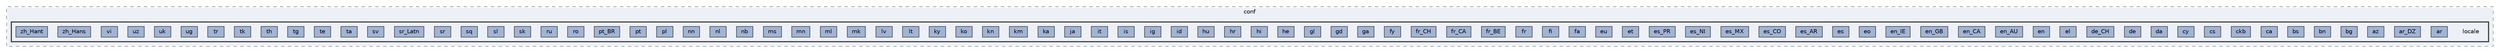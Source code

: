 digraph "env/lib/python3.12/site-packages/django/conf/locale"
{
 // LATEX_PDF_SIZE
  bgcolor="transparent";
  edge [fontname=Helvetica,fontsize=10,labelfontname=Helvetica,labelfontsize=10];
  node [fontname=Helvetica,fontsize=10,shape=box,height=0.2,width=0.4];
  compound=true
  subgraph clusterdir_dbb650b3b9676be0d42bf09413c91c09 {
    graph [ bgcolor="#edf0f7", pencolor="grey50", label="conf", fontname=Helvetica,fontsize=10 style="filled,dashed", URL="dir_dbb650b3b9676be0d42bf09413c91c09.html",tooltip=""]
  subgraph clusterdir_9b73d9ff6585ba3bc67bd454bc861847 {
    graph [ bgcolor="#edf0f7", pencolor="grey25", label="", fontname=Helvetica,fontsize=10 style="filled,bold", URL="dir_9b73d9ff6585ba3bc67bd454bc861847.html",tooltip=""]
    dir_9b73d9ff6585ba3bc67bd454bc861847 [shape=plaintext, label="locale"];
  dir_6931c3848936e0bed4caf04792b010b4 [label="ar", fillcolor="#a2b4d6", color="grey25", style="filled", URL="dir_6931c3848936e0bed4caf04792b010b4.html",tooltip=""];
  dir_5355c3642e75aa906bb308ed4ba598d2 [label="ar_DZ", fillcolor="#a2b4d6", color="grey25", style="filled", URL="dir_5355c3642e75aa906bb308ed4ba598d2.html",tooltip=""];
  dir_aa637260ca2d3a897fb5fc89ed900eb7 [label="az", fillcolor="#a2b4d6", color="grey25", style="filled", URL="dir_aa637260ca2d3a897fb5fc89ed900eb7.html",tooltip=""];
  dir_43fbe13ccf44d49b452be89d98fc8fda [label="bg", fillcolor="#a2b4d6", color="grey25", style="filled", URL="dir_43fbe13ccf44d49b452be89d98fc8fda.html",tooltip=""];
  dir_8a6ca8a9fa2edb9c98a124601a5b03b1 [label="bn", fillcolor="#a2b4d6", color="grey25", style="filled", URL="dir_8a6ca8a9fa2edb9c98a124601a5b03b1.html",tooltip=""];
  dir_df1b651c98d9ad31b31369468b3a569d [label="bs", fillcolor="#a2b4d6", color="grey25", style="filled", URL="dir_df1b651c98d9ad31b31369468b3a569d.html",tooltip=""];
  dir_bc56f9076b871930fc18e8c294ca39e7 [label="ca", fillcolor="#a2b4d6", color="grey25", style="filled", URL="dir_bc56f9076b871930fc18e8c294ca39e7.html",tooltip=""];
  dir_5736350b25dc2759c77a54ba86658060 [label="ckb", fillcolor="#a2b4d6", color="grey25", style="filled", URL="dir_5736350b25dc2759c77a54ba86658060.html",tooltip=""];
  dir_41988ced606fa1db59eeebc92088ce7f [label="cs", fillcolor="#a2b4d6", color="grey25", style="filled", URL="dir_41988ced606fa1db59eeebc92088ce7f.html",tooltip=""];
  dir_f515efe23759f5baffe4aadaef2d7b75 [label="cy", fillcolor="#a2b4d6", color="grey25", style="filled", URL="dir_f515efe23759f5baffe4aadaef2d7b75.html",tooltip=""];
  dir_436c428855d38cbcec5e83f87d250267 [label="da", fillcolor="#a2b4d6", color="grey25", style="filled", URL="dir_436c428855d38cbcec5e83f87d250267.html",tooltip=""];
  dir_49b4e9f22b3780229c4c0ea892a5a18e [label="de", fillcolor="#a2b4d6", color="grey25", style="filled", URL="dir_49b4e9f22b3780229c4c0ea892a5a18e.html",tooltip=""];
  dir_38a4ccfa420013c6ba7c8e7a98a47b5c [label="de_CH", fillcolor="#a2b4d6", color="grey25", style="filled", URL="dir_38a4ccfa420013c6ba7c8e7a98a47b5c.html",tooltip=""];
  dir_2acb62b570a0f14fc28ab77d242dfb0d [label="el", fillcolor="#a2b4d6", color="grey25", style="filled", URL="dir_2acb62b570a0f14fc28ab77d242dfb0d.html",tooltip=""];
  dir_fdaf6393d9f03670599e91665884e0c9 [label="en", fillcolor="#a2b4d6", color="grey25", style="filled", URL="dir_fdaf6393d9f03670599e91665884e0c9.html",tooltip=""];
  dir_ad63658bd78a3ee4772a4437a10a971f [label="en_AU", fillcolor="#a2b4d6", color="grey25", style="filled", URL="dir_ad63658bd78a3ee4772a4437a10a971f.html",tooltip=""];
  dir_c4f25b96926ba75e500645d25c88cfa4 [label="en_CA", fillcolor="#a2b4d6", color="grey25", style="filled", URL="dir_c4f25b96926ba75e500645d25c88cfa4.html",tooltip=""];
  dir_94cb4df06d9997305476b4bf331369fd [label="en_GB", fillcolor="#a2b4d6", color="grey25", style="filled", URL="dir_94cb4df06d9997305476b4bf331369fd.html",tooltip=""];
  dir_868a519676e176891c015821eea0f75f [label="en_IE", fillcolor="#a2b4d6", color="grey25", style="filled", URL="dir_868a519676e176891c015821eea0f75f.html",tooltip=""];
  dir_25279658f6719d609601282e879db46c [label="eo", fillcolor="#a2b4d6", color="grey25", style="filled", URL="dir_25279658f6719d609601282e879db46c.html",tooltip=""];
  dir_f64f8dde3ab953a0977d332755f04d11 [label="es", fillcolor="#a2b4d6", color="grey25", style="filled", URL="dir_f64f8dde3ab953a0977d332755f04d11.html",tooltip=""];
  dir_751a40c0ed23d8b66fe2e531501da385 [label="es_AR", fillcolor="#a2b4d6", color="grey25", style="filled", URL="dir_751a40c0ed23d8b66fe2e531501da385.html",tooltip=""];
  dir_c3ec9e35f0be5cac6fa3aac4610356ba [label="es_CO", fillcolor="#a2b4d6", color="grey25", style="filled", URL="dir_c3ec9e35f0be5cac6fa3aac4610356ba.html",tooltip=""];
  dir_4de029d526491fae03d96ac13c9d5029 [label="es_MX", fillcolor="#a2b4d6", color="grey25", style="filled", URL="dir_4de029d526491fae03d96ac13c9d5029.html",tooltip=""];
  dir_429a2c813355f6538c27438d96608c9b [label="es_NI", fillcolor="#a2b4d6", color="grey25", style="filled", URL="dir_429a2c813355f6538c27438d96608c9b.html",tooltip=""];
  dir_4f3e8bd1bbec93f9ca7ed707abe35301 [label="es_PR", fillcolor="#a2b4d6", color="grey25", style="filled", URL="dir_4f3e8bd1bbec93f9ca7ed707abe35301.html",tooltip=""];
  dir_fb7792cd7c04e376e9f0c04fd53cc2a0 [label="et", fillcolor="#a2b4d6", color="grey25", style="filled", URL="dir_fb7792cd7c04e376e9f0c04fd53cc2a0.html",tooltip=""];
  dir_93d74075dd1c88c38b4f1e4594dc876e [label="eu", fillcolor="#a2b4d6", color="grey25", style="filled", URL="dir_93d74075dd1c88c38b4f1e4594dc876e.html",tooltip=""];
  dir_447d9328d2a308e4fef63bcfde649ff7 [label="fa", fillcolor="#a2b4d6", color="grey25", style="filled", URL="dir_447d9328d2a308e4fef63bcfde649ff7.html",tooltip=""];
  dir_c29aaa0b2abdd7481eaa90b7e77867aa [label="fi", fillcolor="#a2b4d6", color="grey25", style="filled", URL="dir_c29aaa0b2abdd7481eaa90b7e77867aa.html",tooltip=""];
  dir_599abfc22d34d3e6785501dcca4886a5 [label="fr", fillcolor="#a2b4d6", color="grey25", style="filled", URL="dir_599abfc22d34d3e6785501dcca4886a5.html",tooltip=""];
  dir_6f3e6996eee9f721677eb0cb99a6247c [label="fr_BE", fillcolor="#a2b4d6", color="grey25", style="filled", URL="dir_6f3e6996eee9f721677eb0cb99a6247c.html",tooltip=""];
  dir_1e069cdb3f72cbbda46d813ab1aea18c [label="fr_CA", fillcolor="#a2b4d6", color="grey25", style="filled", URL="dir_1e069cdb3f72cbbda46d813ab1aea18c.html",tooltip=""];
  dir_cbca610ad56367bb6010813861b12c9e [label="fr_CH", fillcolor="#a2b4d6", color="grey25", style="filled", URL="dir_cbca610ad56367bb6010813861b12c9e.html",tooltip=""];
  dir_8038a87577f7e30d1a81963e043854cb [label="fy", fillcolor="#a2b4d6", color="grey25", style="filled", URL="dir_8038a87577f7e30d1a81963e043854cb.html",tooltip=""];
  dir_d37e253ff70ec1b7dd1b8a51f1e04336 [label="ga", fillcolor="#a2b4d6", color="grey25", style="filled", URL="dir_d37e253ff70ec1b7dd1b8a51f1e04336.html",tooltip=""];
  dir_17f765008a0fb5f31a67b1859ceb73c1 [label="gd", fillcolor="#a2b4d6", color="grey25", style="filled", URL="dir_17f765008a0fb5f31a67b1859ceb73c1.html",tooltip=""];
  dir_36cf8100cc262941ca1b9f3df6f97e97 [label="gl", fillcolor="#a2b4d6", color="grey25", style="filled", URL="dir_36cf8100cc262941ca1b9f3df6f97e97.html",tooltip=""];
  dir_78d5d3f30b3a0fdff131678eeda38890 [label="he", fillcolor="#a2b4d6", color="grey25", style="filled", URL="dir_78d5d3f30b3a0fdff131678eeda38890.html",tooltip=""];
  dir_535d863435c106e8d4162c5603338172 [label="hi", fillcolor="#a2b4d6", color="grey25", style="filled", URL="dir_535d863435c106e8d4162c5603338172.html",tooltip=""];
  dir_20d64da69060bfb333a1c8cdababca50 [label="hr", fillcolor="#a2b4d6", color="grey25", style="filled", URL="dir_20d64da69060bfb333a1c8cdababca50.html",tooltip=""];
  dir_39619894a6765216f25640ade23c66c3 [label="hu", fillcolor="#a2b4d6", color="grey25", style="filled", URL="dir_39619894a6765216f25640ade23c66c3.html",tooltip=""];
  dir_f1e9b35872c02555972973a979fe5351 [label="id", fillcolor="#a2b4d6", color="grey25", style="filled", URL="dir_f1e9b35872c02555972973a979fe5351.html",tooltip=""];
  dir_769402bce9c99e1bd3dbfcd823c92e05 [label="ig", fillcolor="#a2b4d6", color="grey25", style="filled", URL="dir_769402bce9c99e1bd3dbfcd823c92e05.html",tooltip=""];
  dir_2933758fd835052c55cf7e980a09d337 [label="is", fillcolor="#a2b4d6", color="grey25", style="filled", URL="dir_2933758fd835052c55cf7e980a09d337.html",tooltip=""];
  dir_cd3a5f5ad691a78025cad2e68b2c271c [label="it", fillcolor="#a2b4d6", color="grey25", style="filled", URL="dir_cd3a5f5ad691a78025cad2e68b2c271c.html",tooltip=""];
  dir_3c510da121bf8e05018728e89d5f8b37 [label="ja", fillcolor="#a2b4d6", color="grey25", style="filled", URL="dir_3c510da121bf8e05018728e89d5f8b37.html",tooltip=""];
  dir_7be2154e636d8da7523f38ab0fff1a8b [label="ka", fillcolor="#a2b4d6", color="grey25", style="filled", URL="dir_7be2154e636d8da7523f38ab0fff1a8b.html",tooltip=""];
  dir_45f2464e7af739290225875693b1b57a [label="km", fillcolor="#a2b4d6", color="grey25", style="filled", URL="dir_45f2464e7af739290225875693b1b57a.html",tooltip=""];
  dir_fb6da881e060d168a2b7cf0def754e2f [label="kn", fillcolor="#a2b4d6", color="grey25", style="filled", URL="dir_fb6da881e060d168a2b7cf0def754e2f.html",tooltip=""];
  dir_58bb54e7e2f0af951972ee890a29aebe [label="ko", fillcolor="#a2b4d6", color="grey25", style="filled", URL="dir_58bb54e7e2f0af951972ee890a29aebe.html",tooltip=""];
  dir_05d13ab927c2c9f008cdd4c84441580b [label="ky", fillcolor="#a2b4d6", color="grey25", style="filled", URL="dir_05d13ab927c2c9f008cdd4c84441580b.html",tooltip=""];
  dir_b4ac18b0a0e459e2deb290e96915a89f [label="lt", fillcolor="#a2b4d6", color="grey25", style="filled", URL="dir_b4ac18b0a0e459e2deb290e96915a89f.html",tooltip=""];
  dir_adf4076eebe7aebcd2e12fd377de2ff2 [label="lv", fillcolor="#a2b4d6", color="grey25", style="filled", URL="dir_adf4076eebe7aebcd2e12fd377de2ff2.html",tooltip=""];
  dir_95ca2f8dc31f0a767025953a96eb7f04 [label="mk", fillcolor="#a2b4d6", color="grey25", style="filled", URL="dir_95ca2f8dc31f0a767025953a96eb7f04.html",tooltip=""];
  dir_f9578bc7bb27c63624799cac3062c761 [label="ml", fillcolor="#a2b4d6", color="grey25", style="filled", URL="dir_f9578bc7bb27c63624799cac3062c761.html",tooltip=""];
  dir_a1f37afd5c635207644f588fc8956ea0 [label="mn", fillcolor="#a2b4d6", color="grey25", style="filled", URL="dir_a1f37afd5c635207644f588fc8956ea0.html",tooltip=""];
  dir_35aa293326344f0a9b0e5be4eabdc076 [label="ms", fillcolor="#a2b4d6", color="grey25", style="filled", URL="dir_35aa293326344f0a9b0e5be4eabdc076.html",tooltip=""];
  dir_506d258534602f7cbd86fc0c83a365c4 [label="nb", fillcolor="#a2b4d6", color="grey25", style="filled", URL="dir_506d258534602f7cbd86fc0c83a365c4.html",tooltip=""];
  dir_8a2410e4db34d8d857481f0b65e86958 [label="nl", fillcolor="#a2b4d6", color="grey25", style="filled", URL="dir_8a2410e4db34d8d857481f0b65e86958.html",tooltip=""];
  dir_73f795db3c879cc0a483222f474eee96 [label="nn", fillcolor="#a2b4d6", color="grey25", style="filled", URL="dir_73f795db3c879cc0a483222f474eee96.html",tooltip=""];
  dir_8334796a64b27ac4cfc0cc073f67a76d [label="pl", fillcolor="#a2b4d6", color="grey25", style="filled", URL="dir_8334796a64b27ac4cfc0cc073f67a76d.html",tooltip=""];
  dir_5c18769dcc98cc04c87731fd5b066404 [label="pt", fillcolor="#a2b4d6", color="grey25", style="filled", URL="dir_5c18769dcc98cc04c87731fd5b066404.html",tooltip=""];
  dir_1d3cd99c946bb2c0b5a45442ee717696 [label="pt_BR", fillcolor="#a2b4d6", color="grey25", style="filled", URL="dir_1d3cd99c946bb2c0b5a45442ee717696.html",tooltip=""];
  dir_552ccdb3b3f42761ff898c4d897934e5 [label="ro", fillcolor="#a2b4d6", color="grey25", style="filled", URL="dir_552ccdb3b3f42761ff898c4d897934e5.html",tooltip=""];
  dir_5cf322acf4bbbec2ad956b1ff7168791 [label="ru", fillcolor="#a2b4d6", color="grey25", style="filled", URL="dir_5cf322acf4bbbec2ad956b1ff7168791.html",tooltip=""];
  dir_d4b9427c252374c1c258d76eda3c61c1 [label="sk", fillcolor="#a2b4d6", color="grey25", style="filled", URL="dir_d4b9427c252374c1c258d76eda3c61c1.html",tooltip=""];
  dir_5571ce5b6160a7f398a80abc81b6a54e [label="sl", fillcolor="#a2b4d6", color="grey25", style="filled", URL="dir_5571ce5b6160a7f398a80abc81b6a54e.html",tooltip=""];
  dir_ea56dc8dd112a0a245c003864543031e [label="sq", fillcolor="#a2b4d6", color="grey25", style="filled", URL="dir_ea56dc8dd112a0a245c003864543031e.html",tooltip=""];
  dir_c9a0637e62731c6441e9de5a0ff37e59 [label="sr", fillcolor="#a2b4d6", color="grey25", style="filled", URL="dir_c9a0637e62731c6441e9de5a0ff37e59.html",tooltip=""];
  dir_b4e01ebc5b5f821965127d4e3d19f2ef [label="sr_Latn", fillcolor="#a2b4d6", color="grey25", style="filled", URL="dir_b4e01ebc5b5f821965127d4e3d19f2ef.html",tooltip=""];
  dir_8a7ca0b63351ab33a79b3728d1c62916 [label="sv", fillcolor="#a2b4d6", color="grey25", style="filled", URL="dir_8a7ca0b63351ab33a79b3728d1c62916.html",tooltip=""];
  dir_51b4697c7d0c1a67338a365c92361b6b [label="ta", fillcolor="#a2b4d6", color="grey25", style="filled", URL="dir_51b4697c7d0c1a67338a365c92361b6b.html",tooltip=""];
  dir_447223bab5a48f6c773471cef3d7a464 [label="te", fillcolor="#a2b4d6", color="grey25", style="filled", URL="dir_447223bab5a48f6c773471cef3d7a464.html",tooltip=""];
  dir_47f3da1fe0974743434322453d3c615d [label="tg", fillcolor="#a2b4d6", color="grey25", style="filled", URL="dir_47f3da1fe0974743434322453d3c615d.html",tooltip=""];
  dir_6c42dbae67ba69bf08739ee639d881d3 [label="th", fillcolor="#a2b4d6", color="grey25", style="filled", URL="dir_6c42dbae67ba69bf08739ee639d881d3.html",tooltip=""];
  dir_93c34988e6a501c357158b6f920a6db0 [label="tk", fillcolor="#a2b4d6", color="grey25", style="filled", URL="dir_93c34988e6a501c357158b6f920a6db0.html",tooltip=""];
  dir_e4ce2ccd6c07c5f843ffc460b08a4b77 [label="tr", fillcolor="#a2b4d6", color="grey25", style="filled", URL="dir_e4ce2ccd6c07c5f843ffc460b08a4b77.html",tooltip=""];
  dir_996b40abb343545e5cc0fd611fa2d078 [label="ug", fillcolor="#a2b4d6", color="grey25", style="filled", URL="dir_996b40abb343545e5cc0fd611fa2d078.html",tooltip=""];
  dir_9b6da0c079b875af4d21318db6cb9cce [label="uk", fillcolor="#a2b4d6", color="grey25", style="filled", URL="dir_9b6da0c079b875af4d21318db6cb9cce.html",tooltip=""];
  dir_90a0c5d1c8366774b04dacb68c851036 [label="uz", fillcolor="#a2b4d6", color="grey25", style="filled", URL="dir_90a0c5d1c8366774b04dacb68c851036.html",tooltip=""];
  dir_a748e2331ed03360ff2a4c7eb170700e [label="vi", fillcolor="#a2b4d6", color="grey25", style="filled", URL="dir_a748e2331ed03360ff2a4c7eb170700e.html",tooltip=""];
  dir_2dc1fda89dd1b5f3b1ff7716851659fe [label="zh_Hans", fillcolor="#a2b4d6", color="grey25", style="filled", URL="dir_2dc1fda89dd1b5f3b1ff7716851659fe.html",tooltip=""];
  dir_2efd1ccde7a5f259f67c1c9ee9aa9e95 [label="zh_Hant", fillcolor="#a2b4d6", color="grey25", style="filled", URL="dir_2efd1ccde7a5f259f67c1c9ee9aa9e95.html",tooltip=""];
  }
  }
}
